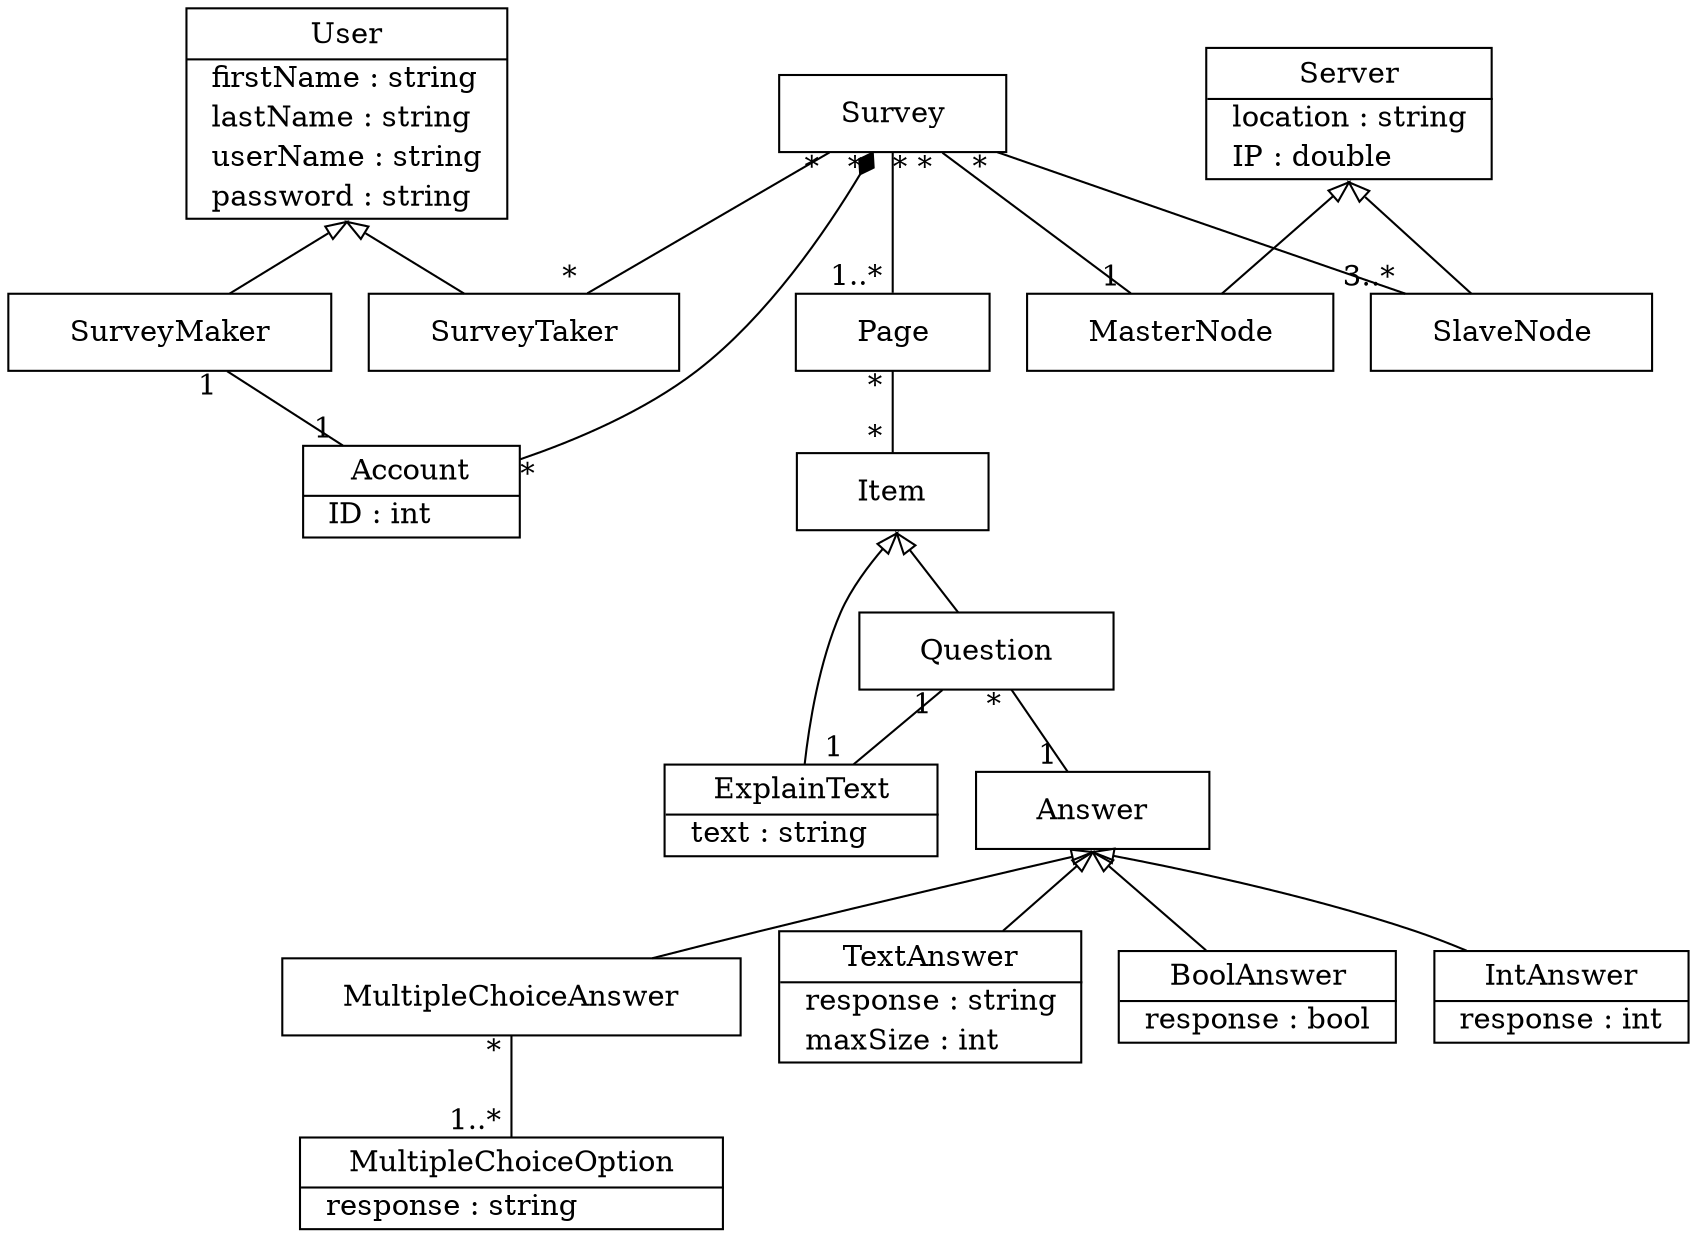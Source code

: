 // Code generated by Umple 1.22.0.5146

digraph "Survey_Class_Diagram" {
  size="80,10"
  rankdir="BT"
  node [shape=record margin=0; href="javascript:Action.selectClass(&quot;\N&quot;);"];

  // Class: User
  "User" [shape=plaintext margin=0 label=<<table border="1" cellspacing="0" cellborder="0" cellpadding="2"><tr><td cellpadding="4">    User    </td></tr><hr/><tr><td align="left" href="" title="string firstName&#13;">  firstName : string  </td></tr><tr><td align="left" href="" title="string lastName&#13;">  lastName : string  </td></tr><tr><td align="left" href="" title="string userName&#13;">  userName : string  </td></tr><tr><td align="left" href="" title="string password&#13;">  password : string  </td></tr></table>>,
   tooltip="class User
"];

  // Class: SurveyMaker
  "SurveyMaker" [shape=plaintext margin=0 label=<<table border="1" cellspacing="0" cellborder="0" cellpadding="10"><tr><td>    SurveyMaker    </td></tr></table>>,
   tooltip="class SurveyMaker
"];
  "SurveyMaker" -> "User" [arrowhead="empty"; samehead="gen"];


  // Class: SurveyTaker
  "SurveyTaker" [shape=plaintext margin=0 label=<<table border="1" cellspacing="0" cellborder="0" cellpadding="10"><tr><td>    SurveyTaker    </td></tr></table>>,
   tooltip="class SurveyTaker
"];
  "SurveyTaker" -> "User" [arrowhead="empty"; samehead="gen"];


  // Class: Account
  "Account" [shape=plaintext margin=0 label=<<table border="1" cellspacing="0" cellborder="0" cellpadding="2"><tr><td cellpadding="4">    Account    </td></tr><hr/><tr><td align="left" href="" title="int ID&#13;">  ID : int  </td></tr></table>>,
   tooltip="class Account
"];

  // Class: Survey
  "Survey" [shape=plaintext margin=0 label=<<table border="1" cellspacing="0" cellborder="0" cellpadding="10"><tr><td>    Survey    </td></tr></table>>,
   tooltip="class Survey
"];

  // Class: Item
  "Item" [shape=plaintext margin=0 label=<<table border="1" cellspacing="0" cellborder="0" cellpadding="10"><tr><td>    Item    </td></tr></table>>,
   tooltip="class Item
"];

  // Class: Page
  "Page" [shape=plaintext margin=0 label=<<table border="1" cellspacing="0" cellborder="0" cellpadding="10"><tr><td>    Page    </td></tr></table>>,
   tooltip="class Page
"];

  // Class: ExplainText
  "ExplainText" [shape=plaintext margin=0 label=<<table border="1" cellspacing="0" cellborder="0" cellpadding="2"><tr><td cellpadding="4">    ExplainText    </td></tr><hr/><tr><td align="left" href="" title="string text&#13;">  text : string  </td></tr></table>>,
   tooltip="class ExplainText
"];
  "ExplainText" -> "Item" [arrowhead="empty"; samehead="gen"];


  // Class: Answer
  "Answer" [shape=plaintext margin=0 label=<<table border="1" cellspacing="0" cellborder="0" cellpadding="10"><tr><td>    Answer    </td></tr></table>>,
   tooltip="class Answer
"];

  // Class: MultipleChoiceAnswer
  "MultipleChoiceAnswer" [shape=plaintext margin=0 label=<<table border="1" cellspacing="0" cellborder="0" cellpadding="10"><tr><td>    MultipleChoiceAnswer    </td></tr></table>>,
   tooltip="class MultipleChoiceAnswer
"];
  "MultipleChoiceAnswer" -> "Answer" [arrowhead="empty"; samehead="gen"];


  // Class: MultipleChoiceOption
  "MultipleChoiceOption" [shape=plaintext margin=0 label=<<table border="1" cellspacing="0" cellborder="0" cellpadding="2"><tr><td cellpadding="4">    MultipleChoiceOption    </td></tr><hr/><tr><td align="left" href="" title="string response&#13;">  response : string  </td></tr></table>>,
   tooltip="class MultipleChoiceOption
"];

  // Class: TextAnswer
  "TextAnswer" [shape=plaintext margin=0 label=<<table border="1" cellspacing="0" cellborder="0" cellpadding="2"><tr><td cellpadding="4">    TextAnswer    </td></tr><hr/><tr><td align="left" href="" title="string response&#13;">  response : string  </td></tr><tr><td align="left" href="" title="int maxSize&#13;">  maxSize : int  </td></tr></table>>,
   tooltip="class TextAnswer
"];
  "TextAnswer" -> "Answer" [arrowhead="empty"; samehead="gen"];


  // Class: Question
  "Question" [shape=plaintext margin=0 label=<<table border="1" cellspacing="0" cellborder="0" cellpadding="10"><tr><td>    Question    </td></tr></table>>,
   tooltip="class Question
"];
  "Question" -> "Item" [arrowhead="empty"; samehead="gen"];


  // Class: BoolAnswer
  "BoolAnswer" [shape=plaintext margin=0 label=<<table border="1" cellspacing="0" cellborder="0" cellpadding="2"><tr><td cellpadding="4">    BoolAnswer    </td></tr><hr/><tr><td align="left" href="" title="bool response&#13;">  response : bool  </td></tr></table>>,
   tooltip="class BoolAnswer
"];
  "BoolAnswer" -> "Answer" [arrowhead="empty"; samehead="gen"];


  // Class: IntAnswer
  "IntAnswer" [shape=plaintext margin=0 label=<<table border="1" cellspacing="0" cellborder="0" cellpadding="2"><tr><td cellpadding="4">    IntAnswer    </td></tr><hr/><tr><td align="left" href="" title="int response&#13;">  response : int  </td></tr></table>>,
   tooltip="class IntAnswer
"];
  "IntAnswer" -> "Answer" [arrowhead="empty"; samehead="gen"];


  // Class: Server
  "Server" [shape=plaintext margin=0 label=<<table border="1" cellspacing="0" cellborder="0" cellpadding="2"><tr><td cellpadding="4">    Server    </td></tr><hr/><tr><td align="left" href="" title="string location&#13;">  location : string  </td></tr><tr><td align="left" href="" title="double IP&#13;">  IP : double  </td></tr></table>>,
   tooltip="class Server
"];

  // Class: MasterNode
  "MasterNode" [shape=plaintext margin=0 label=<<table border="1" cellspacing="0" cellborder="0" cellpadding="10"><tr><td>    MasterNode    </td></tr></table>>,
   tooltip="class MasterNode
"];
  "MasterNode" -> "Server" [arrowhead="empty"; samehead="gen"];


  // Class: SlaveNode
  "SlaveNode" [shape=plaintext margin=0 label=<<table border="1" cellspacing="0" cellborder="0" cellpadding="10"><tr><td>    SlaveNode    </td></tr></table>>,
   tooltip="class SlaveNode
"];
  "SlaveNode" -> "Server" [arrowhead="empty"; samehead="gen"];


  // All associations
  "SurveyTaker" -> "Survey" [dir="none", taillabel="* ", headlabel="* ", tooltip="SurveyTaker *  -- *  Survey"];
  "Account" -> "SurveyMaker" [dir="none", taillabel="1 ", headlabel="1 ", tooltip="Account 1  -- 1  SurveyMaker"];
  "Account" -> "Survey" [dir="forward", arrowhead="diamond", taillabel="* ", headlabel="* ", tooltip="Account *  -<@> *  Survey"];
  "Item" -> "Page" [dir="none", taillabel="* ", headlabel="* ", tooltip="Item *  -- *  Page"];
  "Page" -> "Survey" [dir="none", taillabel="1..* ", headlabel="* ", tooltip="Page 1..*  -- *  Survey"];
  "ExplainText" -> "Question" [dir="none", taillabel="1 ", headlabel="1 ", tooltip="ExplainText 1  -- 1  Question"];
  "Answer" -> "Question" [dir="none", taillabel="1 ", headlabel="* ", tooltip="Answer 1  -- *  Question"];
  "MultipleChoiceOption" -> "MultipleChoiceAnswer" [dir="none", taillabel="1..* ", headlabel="* ", tooltip="MultipleChoiceOption 1..*  -- *  MultipleChoiceAnswer"];
  "MasterNode" -> "Survey" [dir="none", taillabel="1 ", headlabel="* ", tooltip="MasterNode 1  -- *  Survey"];
  "SlaveNode" -> "Survey" [dir="none", taillabel="3..* ", headlabel="* ", tooltip="SlaveNode 3..*  -- *  Survey"];
}
